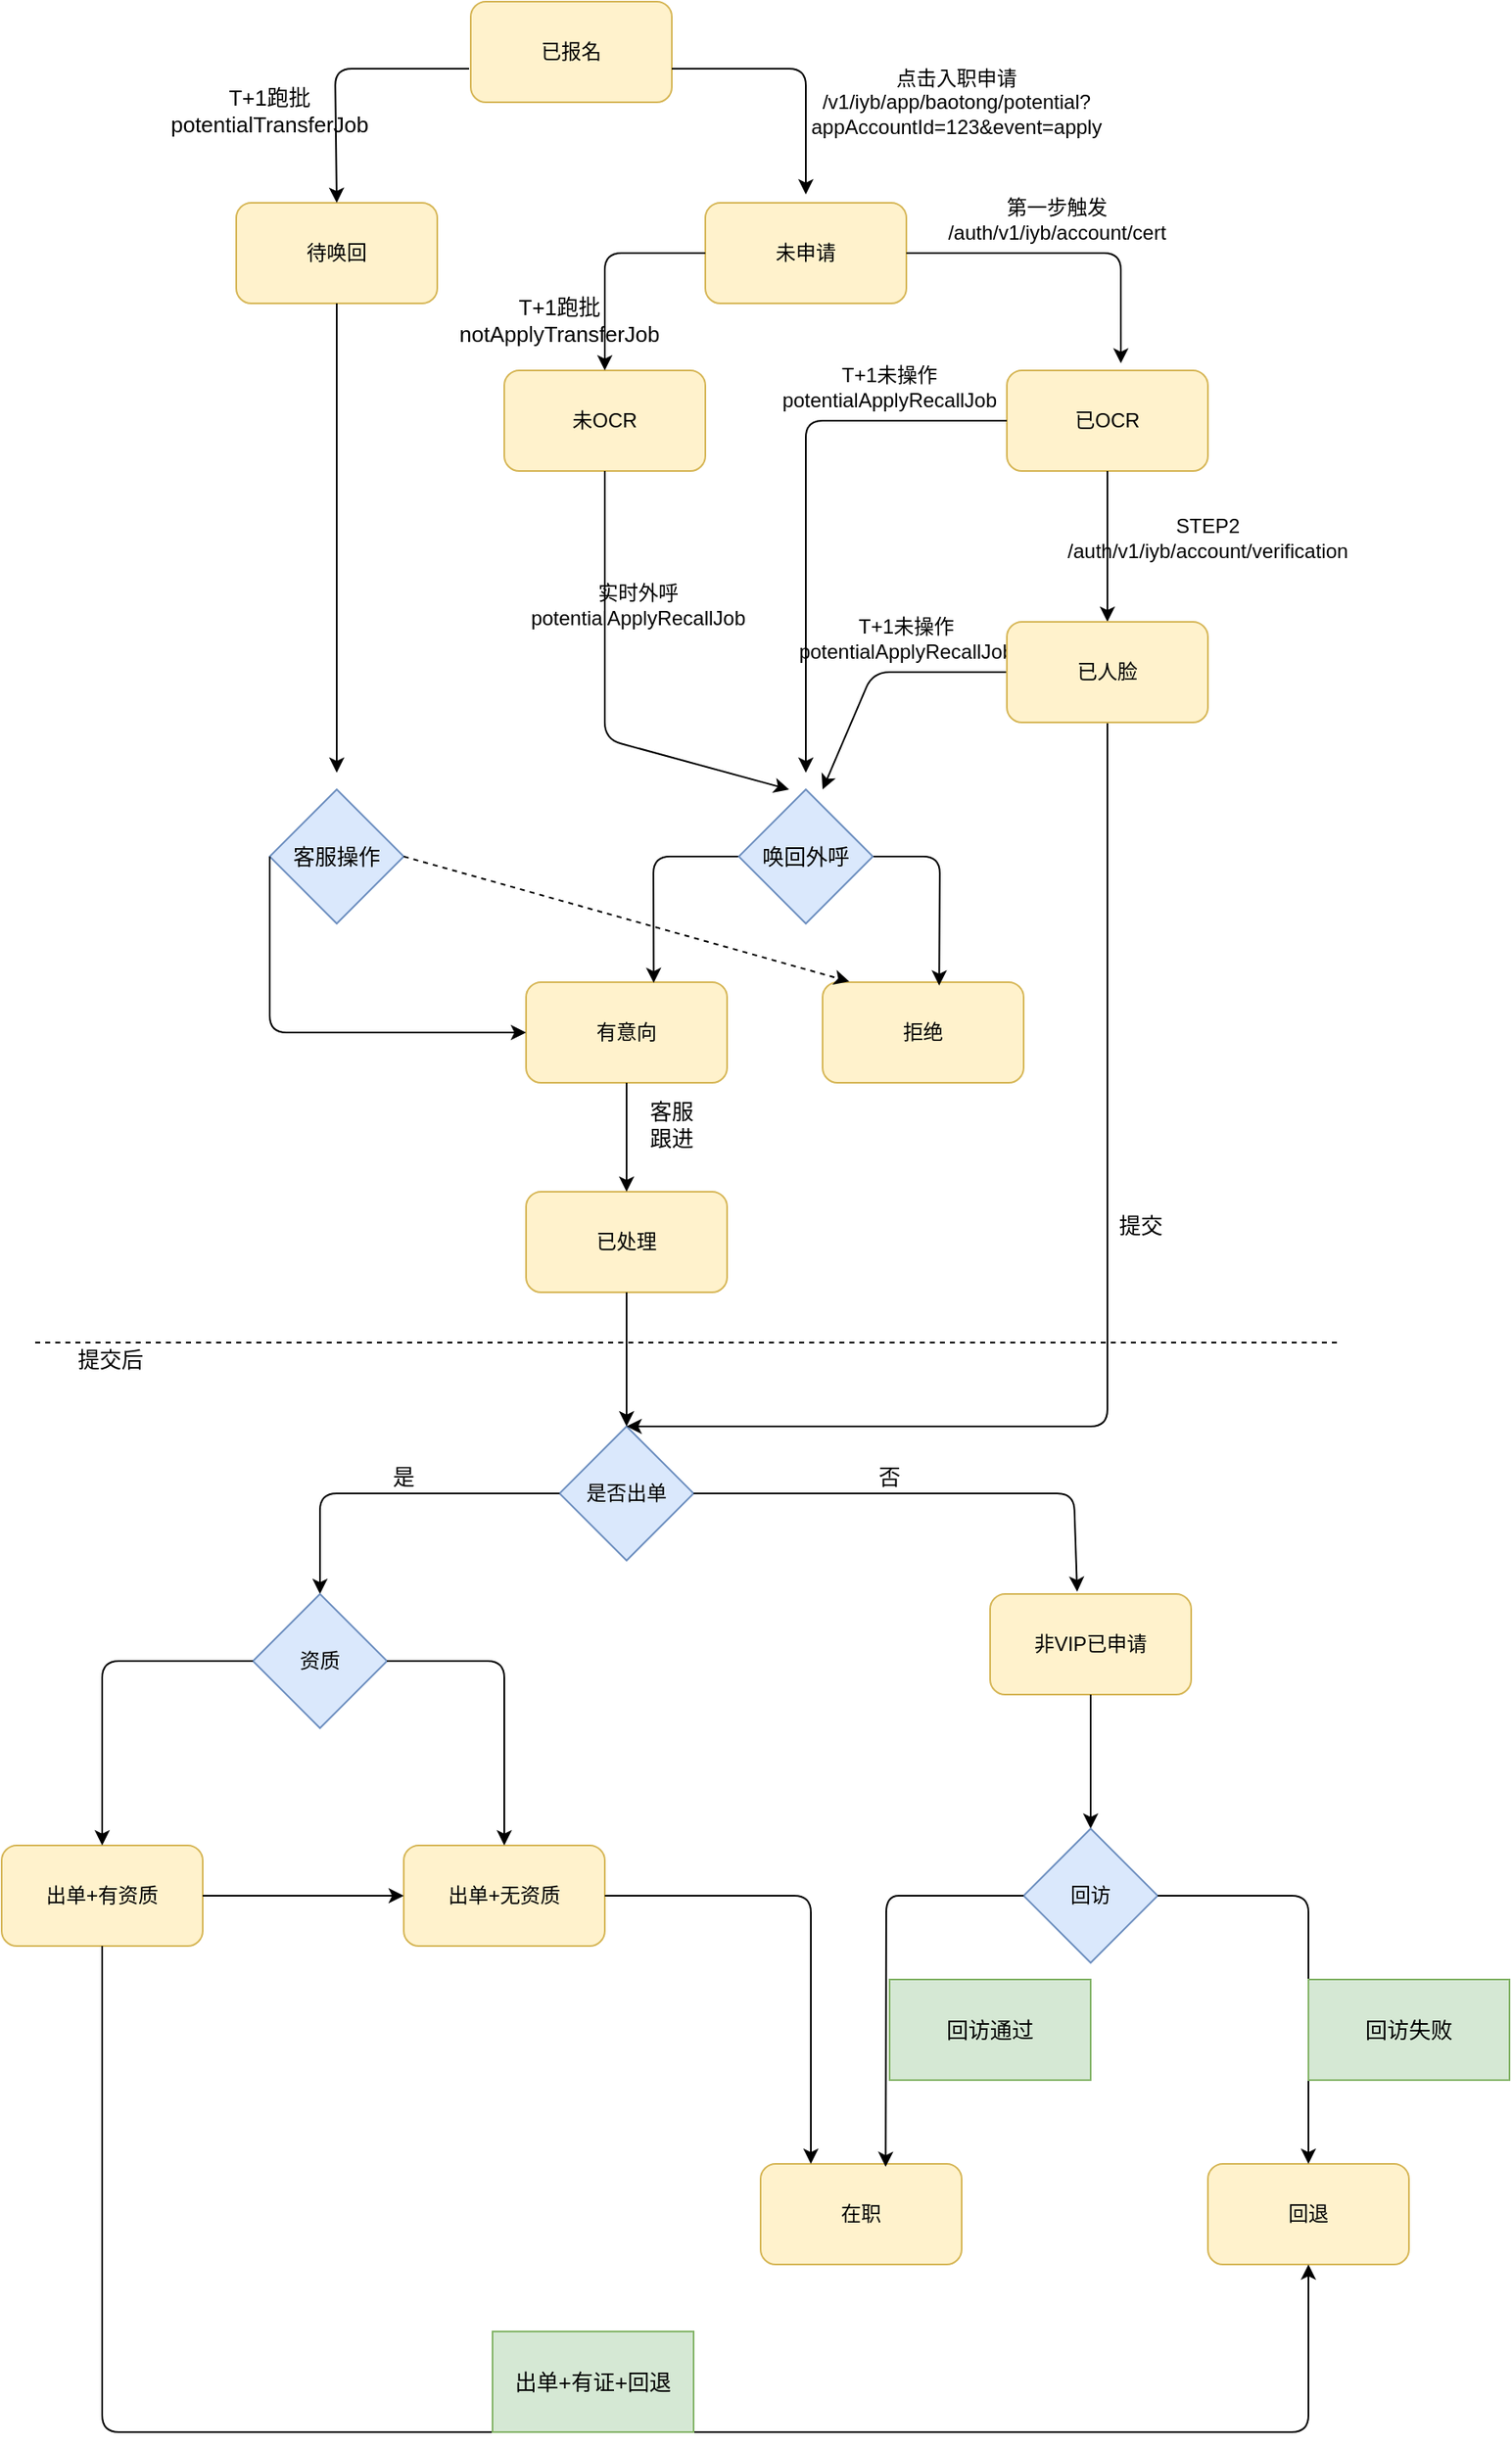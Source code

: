 <mxfile version="10.6.7" type="github"><diagram id="svswdyRUSbsE-AIeGbXJ" name="Page-1"><mxGraphModel dx="922" dy="622" grid="1" gridSize="10" guides="1" tooltips="1" connect="1" arrows="1" fold="1" page="1" pageScale="1" pageWidth="2339" pageHeight="3300" math="0" shadow="0"><root><mxCell id="0"/><mxCell id="1" parent="0"/><mxCell id="WJ-1ZXTX0pq0LW7VuPGJ-2" value="&lt;span&gt;已报名&lt;/span&gt;" style="rounded=1;whiteSpace=wrap;html=1;fillColor=#fff2cc;strokeColor=#d6b656;" parent="1" vertex="1"><mxGeometry x="320" y="40" width="120" height="60" as="geometry"/></mxCell><mxCell id="WJ-1ZXTX0pq0LW7VuPGJ-3" value="待唤回" style="rounded=1;whiteSpace=wrap;html=1;fillColor=#fff2cc;strokeColor=#d6b656;" parent="1" vertex="1"><mxGeometry x="180" y="160" width="120" height="60" as="geometry"/></mxCell><mxCell id="WJ-1ZXTX0pq0LW7VuPGJ-4" value="未申请" style="rounded=1;whiteSpace=wrap;html=1;fillColor=#fff2cc;strokeColor=#d6b656;" parent="1" vertex="1"><mxGeometry x="460" y="160" width="120" height="60" as="geometry"/></mxCell><mxCell id="WJ-1ZXTX0pq0LW7VuPGJ-5" value="" style="endArrow=classic;html=1;entryX=0.5;entryY=0;entryDx=0;entryDy=0;" parent="1" target="WJ-1ZXTX0pq0LW7VuPGJ-3" edge="1"><mxGeometry width="50" height="50" relative="1" as="geometry"><mxPoint x="319" y="80" as="sourcePoint"/><mxPoint x="360" y="140" as="targetPoint"/><Array as="points"><mxPoint x="239" y="80"/></Array></mxGeometry></mxCell><mxCell id="WJ-1ZXTX0pq0LW7VuPGJ-6" value="" style="endArrow=classic;html=1;exitX=1;exitY=0.667;exitDx=0;exitDy=0;exitPerimeter=0;" parent="1" source="WJ-1ZXTX0pq0LW7VuPGJ-2" edge="1"><mxGeometry width="50" height="50" relative="1" as="geometry"><mxPoint x="460" y="120" as="sourcePoint"/><mxPoint x="520" y="155" as="targetPoint"/><Array as="points"><mxPoint x="520" y="80"/></Array></mxGeometry></mxCell><mxCell id="WJ-1ZXTX0pq0LW7VuPGJ-7" value="T+1跑批&lt;br style=&quot;font-size: 13px;&quot;&gt;potentialTransferJob&lt;br style=&quot;font-size: 13px;&quot;&gt;" style="text;html=1;strokeColor=none;fillColor=none;align=center;verticalAlign=middle;whiteSpace=wrap;rounded=0;fontStyle=0;fontSize=13;" parent="1" vertex="1"><mxGeometry x="160" y="90" width="80" height="30" as="geometry"/></mxCell><mxCell id="WJ-1ZXTX0pq0LW7VuPGJ-8" value="已OCR" style="rounded=1;whiteSpace=wrap;html=1;fillColor=#fff2cc;strokeColor=#d6b656;" parent="1" vertex="1"><mxGeometry x="640" y="260" width="120" height="60" as="geometry"/></mxCell><mxCell id="WJ-1ZXTX0pq0LW7VuPGJ-9" value="拒绝" style="rounded=1;whiteSpace=wrap;html=1;fillColor=#fff2cc;strokeColor=#d6b656;" parent="1" vertex="1"><mxGeometry x="530" y="625" width="120" height="60" as="geometry"/></mxCell><mxCell id="WJ-1ZXTX0pq0LW7VuPGJ-11" value="已处理" style="rounded=1;whiteSpace=wrap;html=1;fillColor=#fff2cc;strokeColor=#d6b656;" parent="1" vertex="1"><mxGeometry x="353" y="750" width="120" height="60" as="geometry"/></mxCell><mxCell id="WJ-1ZXTX0pq0LW7VuPGJ-14" value="有意向" style="rounded=1;whiteSpace=wrap;html=1;fillColor=#fff2cc;strokeColor=#d6b656;" parent="1" vertex="1"><mxGeometry x="353" y="625" width="120" height="60" as="geometry"/></mxCell><mxCell id="WJ-1ZXTX0pq0LW7VuPGJ-15" value="未OCR" style="rounded=1;whiteSpace=wrap;html=1;fillColor=#fff2cc;strokeColor=#d6b656;" parent="1" vertex="1"><mxGeometry x="340" y="260" width="120" height="60" as="geometry"/></mxCell><mxCell id="WJ-1ZXTX0pq0LW7VuPGJ-17" value="点击入职申请&lt;br&gt;/v1/iyb/app/baotong/potential?appAccountId=123&amp;amp;event=apply&lt;br&gt;" style="text;html=1;strokeColor=none;fillColor=none;align=center;verticalAlign=middle;whiteSpace=wrap;rounded=0;" parent="1" vertex="1"><mxGeometry x="490" y="60" width="240" height="80" as="geometry"/></mxCell><mxCell id="WJ-1ZXTX0pq0LW7VuPGJ-18" value="" style="endArrow=classic;html=1;exitX=1;exitY=0.5;exitDx=0;exitDy=0;entryX=0.567;entryY=-0.07;entryDx=0;entryDy=0;entryPerimeter=0;" parent="1" source="WJ-1ZXTX0pq0LW7VuPGJ-4" target="WJ-1ZXTX0pq0LW7VuPGJ-8" edge="1"><mxGeometry width="50" height="50" relative="1" as="geometry"><mxPoint x="620" y="220" as="sourcePoint"/><mxPoint x="670" y="170" as="targetPoint"/><Array as="points"><mxPoint x="640" y="190"/><mxPoint x="708" y="190"/></Array></mxGeometry></mxCell><mxCell id="WJ-1ZXTX0pq0LW7VuPGJ-19" value="" style="endArrow=classic;html=1;exitX=0;exitY=0.5;exitDx=0;exitDy=0;entryX=0.5;entryY=0;entryDx=0;entryDy=0;" parent="1" source="WJ-1ZXTX0pq0LW7VuPGJ-4" target="WJ-1ZXTX0pq0LW7VuPGJ-15" edge="1"><mxGeometry width="50" height="50" relative="1" as="geometry"><mxPoint x="370" y="250" as="sourcePoint"/><mxPoint x="420" y="200" as="targetPoint"/><Array as="points"><mxPoint x="400" y="190"/></Array></mxGeometry></mxCell><mxCell id="WJ-1ZXTX0pq0LW7VuPGJ-21" value="第一步触发&lt;br&gt;/auth/v1/iyb/account/cert&lt;br&gt;" style="text;html=1;strokeColor=none;fillColor=none;align=center;verticalAlign=middle;whiteSpace=wrap;rounded=0;" parent="1" vertex="1"><mxGeometry x="650" y="160" width="40" height="20" as="geometry"/></mxCell><mxCell id="WJ-1ZXTX0pq0LW7VuPGJ-22" value="" style="endArrow=classic;html=1;exitX=0;exitY=0.5;exitDx=0;exitDy=0;" parent="1" source="WJ-1ZXTX0pq0LW7VuPGJ-8" edge="1"><mxGeometry width="50" height="50" relative="1" as="geometry"><mxPoint x="410" y="420" as="sourcePoint"/><mxPoint x="520" y="500" as="targetPoint"/><Array as="points"><mxPoint x="520" y="290"/></Array></mxGeometry></mxCell><mxCell id="WJ-1ZXTX0pq0LW7VuPGJ-23" value="T+1未操作&lt;br&gt;potentialApplyRecallJob&lt;br&gt;" style="text;html=1;strokeColor=none;fillColor=none;align=center;verticalAlign=middle;whiteSpace=wrap;rounded=0;" parent="1" vertex="1"><mxGeometry x="560" y="410" width="40" height="20" as="geometry"/></mxCell><mxCell id="WJ-1ZXTX0pq0LW7VuPGJ-24" value="" style="endArrow=classic;html=1;exitX=0;exitY=0.5;exitDx=0;exitDy=0;" parent="1" source="WJ-1ZXTX0pq0LW7VuPGJ-39" edge="1"><mxGeometry width="50" height="50" relative="1" as="geometry"><mxPoint x="499.289" y="450" as="sourcePoint"/><mxPoint x="530" y="510" as="targetPoint"/><Array as="points"><mxPoint x="560" y="440"/></Array></mxGeometry></mxCell><mxCell id="WJ-1ZXTX0pq0LW7VuPGJ-25" value="" style="endArrow=classic;html=1;exitX=0.5;exitY=1;exitDx=0;exitDy=0;entryX=0.5;entryY=0;entryDx=0;entryDy=0;" parent="1" source="WJ-1ZXTX0pq0LW7VuPGJ-8" target="WJ-1ZXTX0pq0LW7VuPGJ-39" edge="1"><mxGeometry width="50" height="50" relative="1" as="geometry"><mxPoint x="630" y="370" as="sourcePoint"/><mxPoint x="700" y="400" as="targetPoint"/></mxGeometry></mxCell><mxCell id="WJ-1ZXTX0pq0LW7VuPGJ-28" value="STEP2&lt;br&gt;/auth/v1/iyb/account/verification&lt;br&gt;" style="text;html=1;strokeColor=none;fillColor=none;align=center;verticalAlign=middle;whiteSpace=wrap;rounded=0;" parent="1" vertex="1"><mxGeometry x="740" y="350" width="40" height="20" as="geometry"/></mxCell><mxCell id="WJ-1ZXTX0pq0LW7VuPGJ-32" value="" style="endArrow=classic;html=1;exitX=1;exitY=0.5;exitDx=0;exitDy=0;entryX=0.58;entryY=0.033;entryDx=0;entryDy=0;entryPerimeter=0;" parent="1" source="VY0gbxkQxzBzZWj6zdqu-20" target="WJ-1ZXTX0pq0LW7VuPGJ-9" edge="1"><mxGeometry width="50" height="50" relative="1" as="geometry"><mxPoint x="581" y="561" as="sourcePoint"/><mxPoint x="630" y="550" as="targetPoint"/><Array as="points"><mxPoint x="600" y="550"/></Array></mxGeometry></mxCell><mxCell id="WJ-1ZXTX0pq0LW7VuPGJ-33" value="" style="endArrow=classic;html=1;entryX=0.635;entryY=0.007;entryDx=0;entryDy=0;entryPerimeter=0;" parent="1" target="WJ-1ZXTX0pq0LW7VuPGJ-14" edge="1"><mxGeometry width="50" height="50" relative="1" as="geometry"><mxPoint x="480" y="550" as="sourcePoint"/><mxPoint x="460" y="560" as="targetPoint"/><Array as="points"><mxPoint x="429" y="550"/></Array></mxGeometry></mxCell><mxCell id="WJ-1ZXTX0pq0LW7VuPGJ-34" value="" style="endArrow=classic;html=1;exitX=0.5;exitY=1;exitDx=0;exitDy=0;entryX=0.5;entryY=0;entryDx=0;entryDy=0;" parent="1" source="WJ-1ZXTX0pq0LW7VuPGJ-14" target="WJ-1ZXTX0pq0LW7VuPGJ-11" edge="1"><mxGeometry width="50" height="50" relative="1" as="geometry"><mxPoint x="530" y="750" as="sourcePoint"/><mxPoint x="580" y="700" as="targetPoint"/></mxGeometry></mxCell><mxCell id="WJ-1ZXTX0pq0LW7VuPGJ-36" value="" style="endArrow=classic;html=1;exitX=0.5;exitY=1;exitDx=0;exitDy=0;" parent="1" source="WJ-1ZXTX0pq0LW7VuPGJ-15" edge="1"><mxGeometry width="50" height="50" relative="1" as="geometry"><mxPoint x="460" y="340" as="sourcePoint"/><mxPoint x="510" y="510" as="targetPoint"/><Array as="points"><mxPoint x="400" y="480"/></Array></mxGeometry></mxCell><mxCell id="WJ-1ZXTX0pq0LW7VuPGJ-37" value="是否出单" style="rhombus;whiteSpace=wrap;html=1;fillColor=#dae8fc;strokeColor=#6c8ebf;" parent="1" vertex="1"><mxGeometry x="373" y="890" width="80" height="80" as="geometry"/></mxCell><mxCell id="WJ-1ZXTX0pq0LW7VuPGJ-38" value="" style="endArrow=classic;html=1;exitX=0.5;exitY=1;exitDx=0;exitDy=0;entryX=0.5;entryY=0;entryDx=0;entryDy=0;" parent="1" source="WJ-1ZXTX0pq0LW7VuPGJ-39" target="WJ-1ZXTX0pq0LW7VuPGJ-37" edge="1"><mxGeometry width="50" height="50" relative="1" as="geometry"><mxPoint x="710" y="462" as="sourcePoint"/><mxPoint x="710" y="930" as="targetPoint"/><Array as="points"><mxPoint x="700" y="890"/></Array></mxGeometry></mxCell><mxCell id="WJ-1ZXTX0pq0LW7VuPGJ-39" value="已人脸&lt;br&gt;" style="rounded=1;whiteSpace=wrap;html=1;fillColor=#fff2cc;strokeColor=#d6b656;" parent="1" vertex="1"><mxGeometry x="640" y="410" width="120" height="60" as="geometry"/></mxCell><mxCell id="WJ-1ZXTX0pq0LW7VuPGJ-42" value="" style="endArrow=classic;html=1;exitX=0.5;exitY=1;exitDx=0;exitDy=0;entryX=0.5;entryY=0;entryDx=0;entryDy=0;" parent="1" source="WJ-1ZXTX0pq0LW7VuPGJ-11" target="WJ-1ZXTX0pq0LW7VuPGJ-37" edge="1"><mxGeometry width="50" height="50" relative="1" as="geometry"><mxPoint x="410" y="860" as="sourcePoint"/><mxPoint x="460" y="810" as="targetPoint"/></mxGeometry></mxCell><mxCell id="WJ-1ZXTX0pq0LW7VuPGJ-43" value="" style="endArrow=classic;html=1;exitX=1;exitY=0.5;exitDx=0;exitDy=0;entryX=0.433;entryY=-0.023;entryDx=0;entryDy=0;entryPerimeter=0;" parent="1" source="WJ-1ZXTX0pq0LW7VuPGJ-37" target="VY0gbxkQxzBzZWj6zdqu-2" edge="1"><mxGeometry width="50" height="50" relative="1" as="geometry"><mxPoint x="330" y="980" as="sourcePoint"/><mxPoint x="600" y="990" as="targetPoint"/><Array as="points"><mxPoint x="680" y="930"/></Array></mxGeometry></mxCell><mxCell id="WJ-1ZXTX0pq0LW7VuPGJ-44" value="" style="endArrow=classic;html=1;exitX=0;exitY=0.5;exitDx=0;exitDy=0;entryX=0.5;entryY=0;entryDx=0;entryDy=0;" parent="1" source="WJ-1ZXTX0pq0LW7VuPGJ-37" edge="1"><mxGeometry width="50" height="50" relative="1" as="geometry"><mxPoint x="470" y="1000" as="sourcePoint"/><mxPoint x="230" y="990" as="targetPoint"/><Array as="points"><mxPoint x="230" y="930"/></Array></mxGeometry></mxCell><mxCell id="VY0gbxkQxzBzZWj6zdqu-1" value="资质" style="rhombus;whiteSpace=wrap;html=1;fillColor=#dae8fc;strokeColor=#6c8ebf;" vertex="1" parent="1"><mxGeometry x="190" y="990" width="80" height="80" as="geometry"/></mxCell><mxCell id="VY0gbxkQxzBzZWj6zdqu-2" value="非VIP已申请" style="rounded=1;whiteSpace=wrap;html=1;fillColor=#fff2cc;strokeColor=#d6b656;" vertex="1" parent="1"><mxGeometry x="630" y="990" width="120" height="60" as="geometry"/></mxCell><mxCell id="VY0gbxkQxzBzZWj6zdqu-4" value="" style="endArrow=classic;html=1;exitX=0.5;exitY=1;exitDx=0;exitDy=0;entryX=0.5;entryY=0;entryDx=0;entryDy=0;" edge="1" parent="1" source="VY0gbxkQxzBzZWj6zdqu-2" target="VY0gbxkQxzBzZWj6zdqu-5"><mxGeometry width="50" height="50" relative="1" as="geometry"><mxPoint x="600" y="1100" as="sourcePoint"/><mxPoint x="600" y="1120" as="targetPoint"/></mxGeometry></mxCell><mxCell id="VY0gbxkQxzBzZWj6zdqu-5" value="回访" style="rhombus;whiteSpace=wrap;html=1;fillColor=#dae8fc;strokeColor=#6c8ebf;" vertex="1" parent="1"><mxGeometry x="650" y="1130" width="80" height="80" as="geometry"/></mxCell><mxCell id="VY0gbxkQxzBzZWj6zdqu-6" value="出单+无资质" style="rounded=1;whiteSpace=wrap;html=1;fillColor=#fff2cc;strokeColor=#d6b656;" vertex="1" parent="1"><mxGeometry x="280" y="1140" width="120" height="60" as="geometry"/></mxCell><mxCell id="VY0gbxkQxzBzZWj6zdqu-7" value="出单+有资质" style="rounded=1;whiteSpace=wrap;html=1;fillColor=#fff2cc;strokeColor=#d6b656;" vertex="1" parent="1"><mxGeometry x="40" y="1140" width="120" height="60" as="geometry"/></mxCell><mxCell id="VY0gbxkQxzBzZWj6zdqu-8" value="" style="endArrow=classic;html=1;exitX=1;exitY=0.5;exitDx=0;exitDy=0;entryX=0.5;entryY=0;entryDx=0;entryDy=0;" edge="1" parent="1" source="VY0gbxkQxzBzZWj6zdqu-1" target="VY0gbxkQxzBzZWj6zdqu-6"><mxGeometry width="50" height="50" relative="1" as="geometry"><mxPoint x="140" y="1150" as="sourcePoint"/><mxPoint x="190" y="1100" as="targetPoint"/><Array as="points"><mxPoint x="340" y="1030"/></Array></mxGeometry></mxCell><mxCell id="VY0gbxkQxzBzZWj6zdqu-9" value="" style="endArrow=classic;html=1;exitX=0;exitY=0.5;exitDx=0;exitDy=0;entryX=0.5;entryY=0;entryDx=0;entryDy=0;" edge="1" parent="1" source="VY0gbxkQxzBzZWj6zdqu-1" target="VY0gbxkQxzBzZWj6zdqu-7"><mxGeometry width="50" height="50" relative="1" as="geometry"><mxPoint x="160" y="1180" as="sourcePoint"/><mxPoint x="210" y="1130" as="targetPoint"/><Array as="points"><mxPoint x="100" y="1030"/></Array></mxGeometry></mxCell><mxCell id="VY0gbxkQxzBzZWj6zdqu-10" value="在职" style="rounded=1;whiteSpace=wrap;html=1;fillColor=#fff2cc;strokeColor=#d6b656;" vertex="1" parent="1"><mxGeometry x="493" y="1330" width="120" height="60" as="geometry"/></mxCell><mxCell id="VY0gbxkQxzBzZWj6zdqu-11" value="回退&lt;br&gt;" style="rounded=1;whiteSpace=wrap;html=1;fillColor=#fff2cc;strokeColor=#d6b656;" vertex="1" parent="1"><mxGeometry x="760" y="1330" width="120" height="60" as="geometry"/></mxCell><mxCell id="VY0gbxkQxzBzZWj6zdqu-12" value="" style="endArrow=classic;html=1;exitX=1;exitY=0.5;exitDx=0;exitDy=0;entryX=0.25;entryY=0;entryDx=0;entryDy=0;" edge="1" parent="1" source="VY0gbxkQxzBzZWj6zdqu-6" target="VY0gbxkQxzBzZWj6zdqu-10"><mxGeometry width="50" height="50" relative="1" as="geometry"><mxPoint x="400" y="1300" as="sourcePoint"/><mxPoint x="450" y="1250" as="targetPoint"/><Array as="points"><mxPoint x="473" y="1170"/><mxPoint x="523" y="1170"/></Array></mxGeometry></mxCell><mxCell id="VY0gbxkQxzBzZWj6zdqu-14" value="" style="endArrow=classic;html=1;exitX=1;exitY=0.5;exitDx=0;exitDy=0;entryX=0.5;entryY=0;entryDx=0;entryDy=0;" edge="1" parent="1" source="VY0gbxkQxzBzZWj6zdqu-5" target="VY0gbxkQxzBzZWj6zdqu-11"><mxGeometry width="50" height="50" relative="1" as="geometry"><mxPoint x="780" y="1300" as="sourcePoint"/><mxPoint x="830" y="1250" as="targetPoint"/><Array as="points"><mxPoint x="820" y="1170"/></Array></mxGeometry></mxCell><mxCell id="VY0gbxkQxzBzZWj6zdqu-15" value="" style="endArrow=classic;html=1;entryX=0;entryY=0.5;entryDx=0;entryDy=0;exitX=1;exitY=0.5;exitDx=0;exitDy=0;" edge="1" parent="1" source="VY0gbxkQxzBzZWj6zdqu-7" target="VY0gbxkQxzBzZWj6zdqu-6"><mxGeometry width="50" height="50" relative="1" as="geometry"><mxPoint x="160" y="1310" as="sourcePoint"/><mxPoint x="210" y="1260" as="targetPoint"/></mxGeometry></mxCell><mxCell id="VY0gbxkQxzBzZWj6zdqu-16" value="" style="endArrow=classic;html=1;exitX=0.5;exitY=1;exitDx=0;exitDy=0;entryX=0.5;entryY=1;entryDx=0;entryDy=0;" edge="1" parent="1" source="VY0gbxkQxzBzZWj6zdqu-7" target="VY0gbxkQxzBzZWj6zdqu-11"><mxGeometry width="50" height="50" relative="1" as="geometry"><mxPoint x="150" y="1410" as="sourcePoint"/><mxPoint x="660" y="1510" as="targetPoint"/><Array as="points"><mxPoint x="100" y="1490"/><mxPoint x="820" y="1490"/></Array></mxGeometry></mxCell><mxCell id="VY0gbxkQxzBzZWj6zdqu-17" value="" style="endArrow=classic;html=1;fontSize=13;entryX=0.622;entryY=0.03;entryDx=0;entryDy=0;exitX=0;exitY=0.5;exitDx=0;exitDy=0;entryPerimeter=0;" edge="1" parent="1" source="VY0gbxkQxzBzZWj6zdqu-5" target="VY0gbxkQxzBzZWj6zdqu-10"><mxGeometry width="50" height="50" relative="1" as="geometry"><mxPoint x="600" y="1200" as="sourcePoint"/><mxPoint x="650" y="1150" as="targetPoint"/><Array as="points"><mxPoint x="593" y="1170"/><mxPoint x="568" y="1170"/></Array></mxGeometry></mxCell><mxCell id="VY0gbxkQxzBzZWj6zdqu-18" value="T+1跑批&lt;br style=&quot;font-size: 13px&quot;&gt;notApplyTransferJob&lt;br style=&quot;font-size: 13px&quot;&gt;" style="text;html=1;strokeColor=none;fillColor=none;align=center;verticalAlign=middle;whiteSpace=wrap;rounded=0;fontStyle=0;fontSize=13;" vertex="1" parent="1"><mxGeometry x="333" y="215" width="80" height="30" as="geometry"/></mxCell><mxCell id="VY0gbxkQxzBzZWj6zdqu-20" value="唤回外呼" style="rhombus;whiteSpace=wrap;html=1;fontSize=13;fillColor=#dae8fc;strokeColor=#6c8ebf;" vertex="1" parent="1"><mxGeometry x="480" y="510" width="80" height="80" as="geometry"/></mxCell><mxCell id="VY0gbxkQxzBzZWj6zdqu-22" value="T+1未操作&lt;br&gt;potentialApplyRecallJob&lt;br&gt;" style="text;html=1;strokeColor=none;fillColor=none;align=center;verticalAlign=middle;whiteSpace=wrap;rounded=0;" vertex="1" parent="1"><mxGeometry x="550" y="260" width="40" height="20" as="geometry"/></mxCell><mxCell id="VY0gbxkQxzBzZWj6zdqu-25" value="客服跟进&lt;br&gt;&lt;br&gt;" style="text;html=1;strokeColor=none;fillColor=none;align=center;verticalAlign=middle;whiteSpace=wrap;rounded=0;fontSize=13;" vertex="1" parent="1"><mxGeometry x="420" y="708" width="40" height="20" as="geometry"/></mxCell><mxCell id="VY0gbxkQxzBzZWj6zdqu-26" value="是" style="text;html=1;strokeColor=none;fillColor=none;align=center;verticalAlign=middle;whiteSpace=wrap;rounded=0;fontSize=13;" vertex="1" parent="1"><mxGeometry x="260" y="910" width="40" height="20" as="geometry"/></mxCell><mxCell id="VY0gbxkQxzBzZWj6zdqu-27" value="否" style="text;html=1;strokeColor=none;fillColor=none;align=center;verticalAlign=middle;whiteSpace=wrap;rounded=0;fontSize=13;" vertex="1" parent="1"><mxGeometry x="550" y="910" width="40" height="20" as="geometry"/></mxCell><mxCell id="VY0gbxkQxzBzZWj6zdqu-29" value="" style="endArrow=none;dashed=1;html=1;fontSize=13;" edge="1" parent="1"><mxGeometry width="50" height="50" relative="1" as="geometry"><mxPoint x="60" y="840" as="sourcePoint"/><mxPoint x="840" y="840" as="targetPoint"/></mxGeometry></mxCell><mxCell id="VY0gbxkQxzBzZWj6zdqu-30" value="提交后" style="text;html=1;strokeColor=none;fillColor=none;align=center;verticalAlign=middle;whiteSpace=wrap;rounded=0;fontSize=13;" vertex="1" parent="1"><mxGeometry x="80" y="840" width="50" height="20" as="geometry"/></mxCell><mxCell id="VY0gbxkQxzBzZWj6zdqu-31" value="客服操作" style="rhombus;whiteSpace=wrap;html=1;fontSize=13;fillColor=#dae8fc;strokeColor=#6c8ebf;" vertex="1" parent="1"><mxGeometry x="200" y="510" width="80" height="80" as="geometry"/></mxCell><mxCell id="VY0gbxkQxzBzZWj6zdqu-32" value="" style="endArrow=classic;html=1;fontSize=13;exitX=0.5;exitY=1;exitDx=0;exitDy=0;" edge="1" parent="1" source="WJ-1ZXTX0pq0LW7VuPGJ-3"><mxGeometry width="50" height="50" relative="1" as="geometry"><mxPoint x="210" y="350" as="sourcePoint"/><mxPoint x="240" y="500" as="targetPoint"/></mxGeometry></mxCell><mxCell id="VY0gbxkQxzBzZWj6zdqu-33" value="" style="endArrow=classic;html=1;fontSize=13;exitX=0;exitY=0.5;exitDx=0;exitDy=0;entryX=0;entryY=0.5;entryDx=0;entryDy=0;" edge="1" parent="1" source="VY0gbxkQxzBzZWj6zdqu-31" target="WJ-1ZXTX0pq0LW7VuPGJ-14"><mxGeometry width="50" height="50" relative="1" as="geometry"><mxPoint x="80" y="650" as="sourcePoint"/><mxPoint x="200" y="660" as="targetPoint"/><Array as="points"><mxPoint x="200" y="655"/></Array></mxGeometry></mxCell><mxCell id="VY0gbxkQxzBzZWj6zdqu-35" value="实时外呼&lt;br&gt;potentialApplyRecallJob&lt;br&gt;" style="text;html=1;strokeColor=none;fillColor=none;align=center;verticalAlign=middle;whiteSpace=wrap;rounded=0;" vertex="1" parent="1"><mxGeometry x="400" y="390" width="40" height="20" as="geometry"/></mxCell><mxCell id="VY0gbxkQxzBzZWj6zdqu-36" value="提交" style="text;html=1;strokeColor=none;fillColor=none;align=center;verticalAlign=middle;whiteSpace=wrap;rounded=0;fontSize=13;" vertex="1" parent="1"><mxGeometry x="700" y="760" width="40" height="20" as="geometry"/></mxCell><mxCell id="VY0gbxkQxzBzZWj6zdqu-38" value="" style="endArrow=classic;html=1;fontSize=13;exitX=1;exitY=0.5;exitDx=0;exitDy=0;entryX=0.133;entryY=-0.007;entryDx=0;entryDy=0;entryPerimeter=0;dashed=1;" edge="1" parent="1" source="VY0gbxkQxzBzZWj6zdqu-31" target="WJ-1ZXTX0pq0LW7VuPGJ-9"><mxGeometry width="50" height="50" relative="1" as="geometry"><mxPoint x="290" y="580" as="sourcePoint"/><mxPoint x="330" y="590" as="targetPoint"/></mxGeometry></mxCell><mxCell id="VY0gbxkQxzBzZWj6zdqu-42" value="&lt;span&gt;出单+有证+回退&lt;/span&gt;" style="rounded=0;whiteSpace=wrap;html=1;fontSize=13;fillColor=#d5e8d4;strokeColor=#82b366;" vertex="1" parent="1"><mxGeometry x="333" y="1430" width="120" height="60" as="geometry"/></mxCell><mxCell id="VY0gbxkQxzBzZWj6zdqu-44" value="&lt;span&gt;回访通过&lt;/span&gt;" style="rounded=0;whiteSpace=wrap;html=1;fontSize=13;fillColor=#d5e8d4;strokeColor=#82b366;" vertex="1" parent="1"><mxGeometry x="570" y="1220" width="120" height="60" as="geometry"/></mxCell><mxCell id="VY0gbxkQxzBzZWj6zdqu-46" value="回访失败" style="rounded=0;whiteSpace=wrap;html=1;fontSize=13;fillColor=#d5e8d4;strokeColor=#82b366;" vertex="1" parent="1"><mxGeometry x="820" y="1220" width="120" height="60" as="geometry"/></mxCell></root></mxGraphModel></diagram></mxfile>